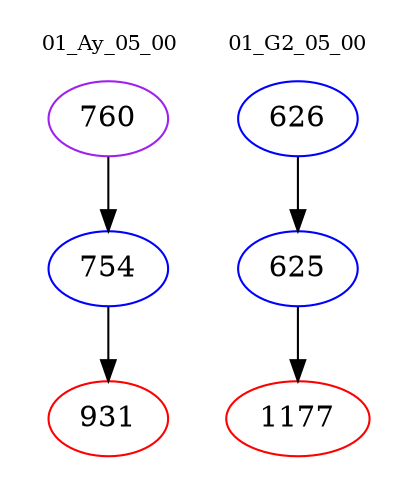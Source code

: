 digraph{
subgraph cluster_0 {
color = white
label = "01_Ay_05_00";
fontsize=10;
T0_760 [label="760", color="purple"]
T0_760 -> T0_754 [color="black"]
T0_754 [label="754", color="blue"]
T0_754 -> T0_931 [color="black"]
T0_931 [label="931", color="red"]
}
subgraph cluster_1 {
color = white
label = "01_G2_05_00";
fontsize=10;
T1_626 [label="626", color="blue"]
T1_626 -> T1_625 [color="black"]
T1_625 [label="625", color="blue"]
T1_625 -> T1_1177 [color="black"]
T1_1177 [label="1177", color="red"]
}
}
